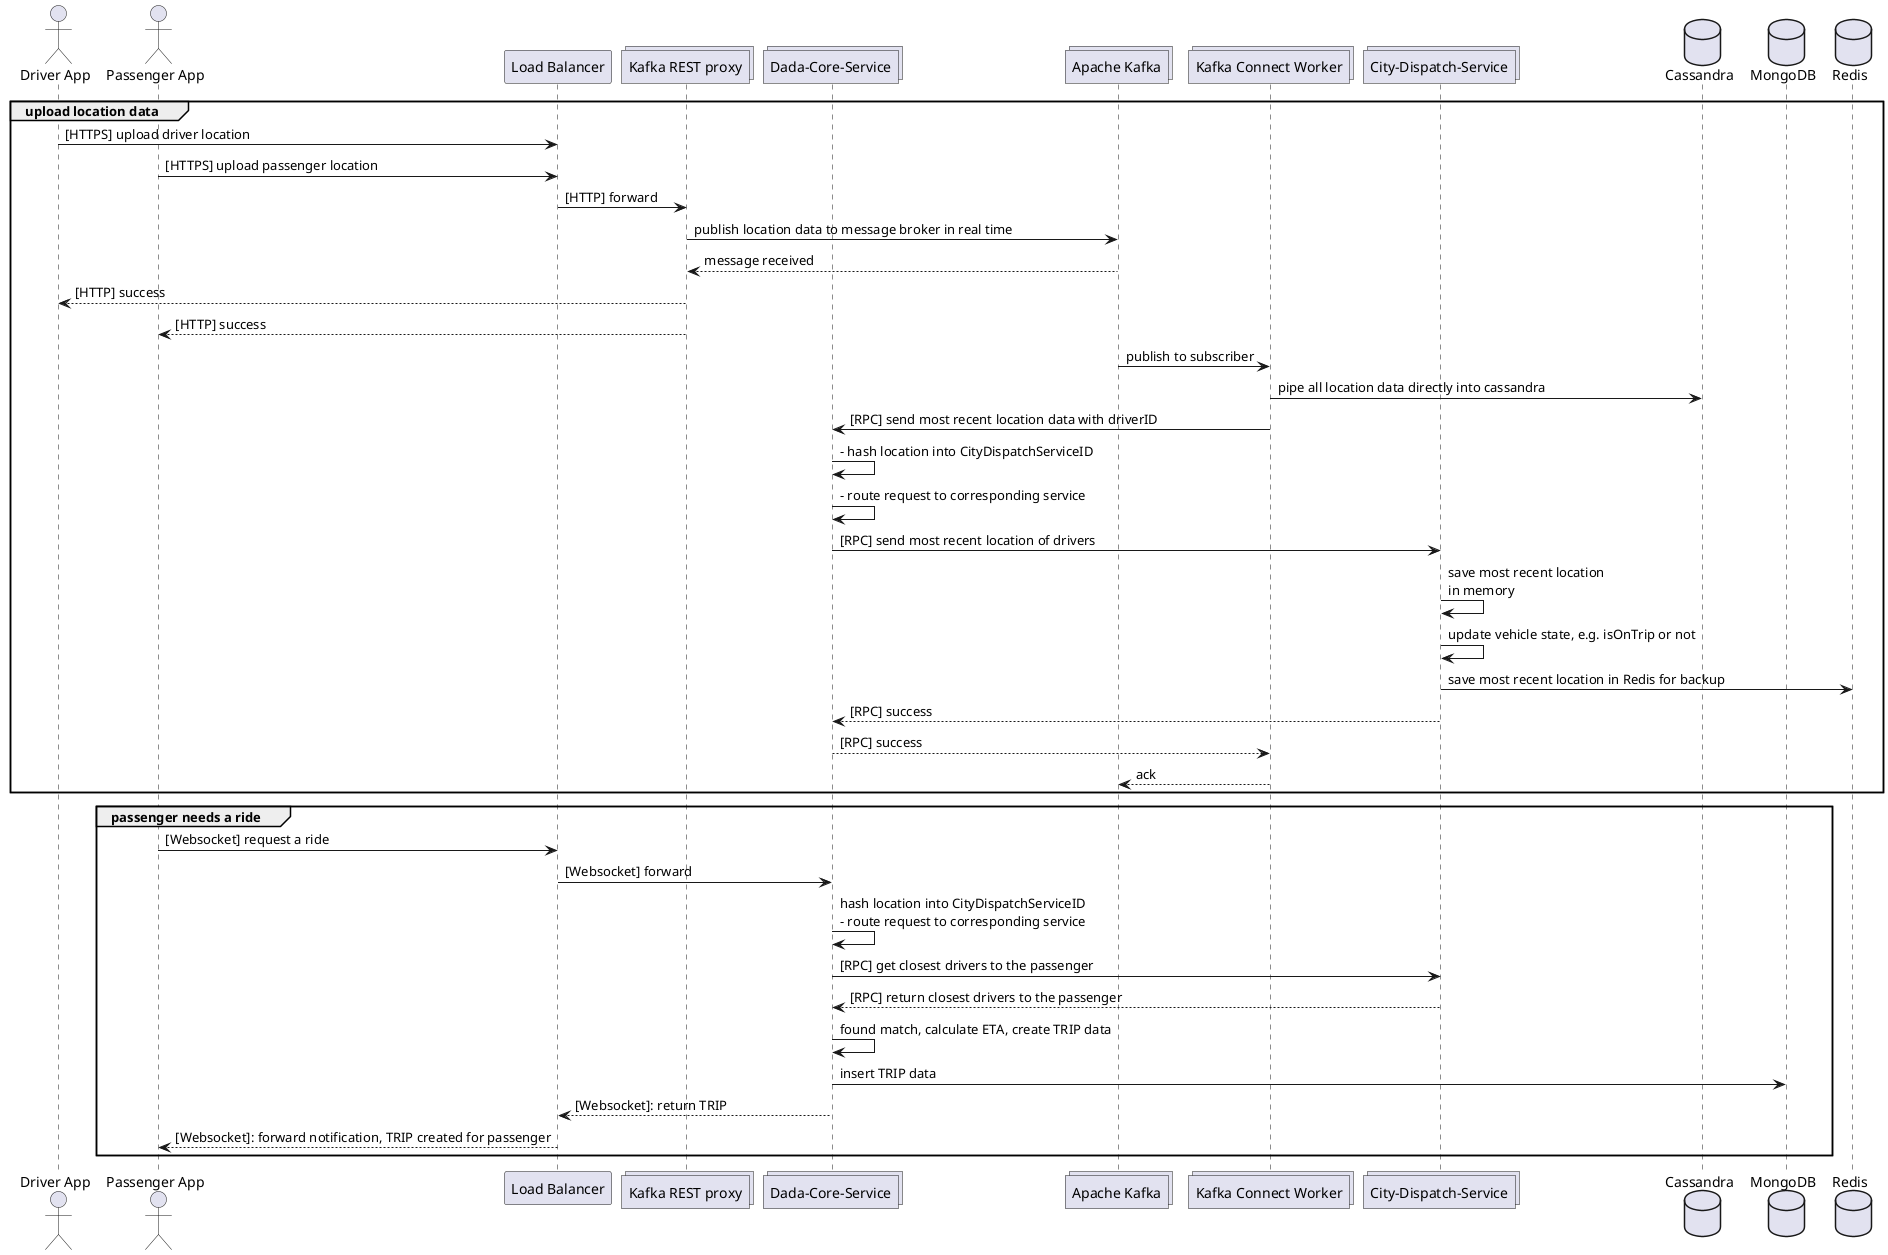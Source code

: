 @startuml

actor "Driver App" as Driver
actor "Passenger App" as Passenger
participant "Load Balancer" as LB
collections "Kafka REST proxy" as KafkaRest
collections "Dada-Core-Service" as Coordinator
collections "Apache Kafka" as Kafka
collections "Kafka Connect Worker" as Connect
collections "City-Dispatch-Service" as CityDispatcher
database Cassandra
database MongoDB
database Redis

group upload location data
Driver -> LB: [HTTPS] upload driver location
Passenger -> LB: [HTTPS] upload passenger location
LB -> KafkaRest: [HTTP] forward
KafkaRest -> Kafka: publish location data to message broker in real time
Kafka --> KafkaRest: message received
KafkaRest --> Driver: [HTTP] success
KafkaRest --> Passenger: [HTTP] success
Kafka -> Connect: publish to subscriber
Connect -> Cassandra: pipe all location data directly into cassandra
Connect -> Coordinator: [RPC] send most recent location data with driverID
Coordinator -> Coordinator: - hash location into CityDispatchServiceID
Coordinator -> Coordinator: - route request to corresponding service
Coordinator -> CityDispatcher: [RPC] send most recent location of drivers
CityDispatcher -> CityDispatcher: save most recent location\nin memory
CityDispatcher -> CityDispatcher: update vehicle state, e.g. isOnTrip or not
CityDispatcher -> Redis: save most recent location in Redis for backup
CityDispatcher --> Coordinator: [RPC] success
Coordinator --> Connect: [RPC] success
Connect --> Kafka: ack

end

group passenger needs a ride

Passenger -> LB: [Websocket] request a ride
LB -> Coordinator: [Websocket] forward
Coordinator -> Coordinator: hash location into CityDispatchServiceID\n- route request to corresponding service
Coordinator -> CityDispatcher: [RPC] get closest drivers to the passenger
CityDispatcher --> Coordinator: [RPC] return closest drivers to the passenger
Coordinator -> Coordinator: found match, calculate ETA, create TRIP data
Coordinator -> MongoDB: insert TRIP data
Coordinator --> LB: [Websocket]: return TRIP
LB --> Passenger: [Websocket]: forward notification, TRIP created for passenger
end

@enduml